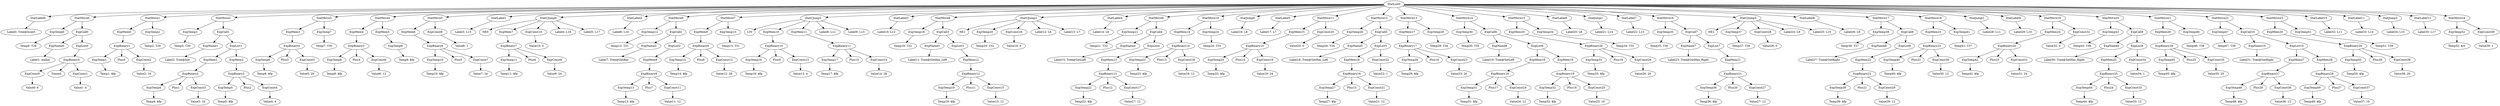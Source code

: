digraph {
	ordering = out;
	ExpConst39 -> "Value39: 1";
	StatMove24 -> ExpTemp52;
	StatMove24 -> ExpConst39;
	ExpTemp52 -> "Temp52: $rv";
	StatJump3 -> "Label34: L15";
	StatLabel11 -> "Label33: L14";
	StatLabel10 -> "Label32: L11";
	ExpMem29 -> ExpBinary29;
	ExpConst38 -> "Value38: 20";
	ExpTemp50 -> "Temp50: $fp";
	ExpConst37 -> "Value37: 16";
	ExpBinary28 -> ExpTemp49;
	ExpBinary28 -> Plus27;
	ExpBinary28 -> ExpConst37;
	ExpList10 -> ExpMem27;
	ExpList10 -> ExpMem28;
	ExpConst36 -> "Value36: 12";
	ExpTemp48 -> "Temp48: $fp";
	ExpName10 -> "Label31: Tree@SetRight";
	StatMove22 -> ExpTemp47;
	StatMove22 -> ExpCall10;
	ExpMem27 -> ExpBinary27;
	StatMove21 -> ExpMem26;
	StatMove21 -> ExpTemp46;
	ExpCall10 -> ExpName10;
	ExpCall10 -> ExpList10;
	ExpMem26 -> ExpBinary26;
	ExpConst35 -> "Value35: 20";
	ExpBinary26 -> ExpTemp45;
	ExpBinary26 -> Plus25;
	ExpBinary26 -> ExpConst35;
	ExpTemp45 -> "Temp45: $fp";
	ExpMem25 -> ExpBinary25;
	StatLabel4 -> "Label14: L6";
	ExpTemp20 -> "Temp20: T32";
	ExpName0 -> "Label1: malloc";
	ExpConst8 -> "Value8: 1";
	ExpList3 -> ExpMem12;
	ExpMem12 -> ExpBinary12;
	ExpList7 -> ExpMem21;
	ExpMem11 -> ExpBinary11;
	ExpTemp23 -> "Temp23: $fp";
	ExpMem10 -> ExpBinary10;
	ExpTemp10 -> "Temp10: $fp";
	ExpCall6 -> ExpName6;
	ExpCall6 -> ExpList6;
	ExpConst30 -> "Value30: 12";
	ExpConst34 -> "Value34: 1";
	StatCJump1 -> LT0;
	StatCJump1 -> ExpMem10;
	StatCJump1 -> ExpMem11;
	StatCJump1 -> "Label8: L12";
	StatCJump1 -> "Label9: L13";
	ExpCall3 -> ExpName3;
	ExpCall3 -> ExpList3;
	ExpConst25 -> "Value25: 16";
	ExpBinary10 -> ExpTemp16;
	ExpBinary10 -> Plus9;
	ExpBinary10 -> ExpConst13;
	ExpConst19 -> "Value19: 24";
	StatMove12 -> ExpTemp26;
	StatMove12 -> ExpCall5;
	ExpList2 -> ExpMem8;
	ExpTemp22 -> "Temp22: $fp";
	ExpMem8 -> ExpBinary8;
	ExpTemp47 -> "Temp47: T39";
	ExpConst11 -> "Value11: 12";
	ExpTemp13 -> "Temp13: $fp";
	ExpBinary15 -> ExpTemp25;
	ExpBinary15 -> Plus14;
	ExpBinary15 -> ExpConst19;
	ExpName5 -> "Label18: Tree@SetHas_Left";
	ExpName2 -> "Label7: Tree@GetKey";
	StatLabel2 -> "Label6: L16";
	StatMove9 -> ExpTemp21;
	StatMove9 -> ExpCall4;
	StatMove4 -> ExpMem4;
	StatMove4 -> ExpMem5;
	StatMove5 -> ExpMem6;
	StatMove5 -> ExpConst8;
	ExpConst14 -> "Value14: 28";
	ExpConst9 -> "Value9: 24";
	ExpConst15 -> "Value15: 12";
	ExpCall8 -> ExpName8;
	ExpCall8 -> ExpList8;
	ExpTemp46 -> "Temp46: T38";
	ExpConst13 -> "Value13: 4";
	ExpMem7 -> ExpBinary7;
	StatLabel3 -> "Label10: L12";
	StatMove15 -> ExpMem20;
	StatMove15 -> ExpTemp34;
	ExpTemp11 -> "Temp11: $fp";
	StatLabel1 -> "Label3: L15";
	ExpTemp19 -> "Temp19: $fp";
	ExpMem28 -> ExpBinary28;
	ExpName8 -> "Label27: Tree@GetRight";
	StatMove2 -> ExpTemp3;
	StatMove2 -> ExpCall1;
	ExpBinary13 -> ExpTemp22;
	ExpBinary13 -> Plus12;
	ExpBinary13 -> ExpConst17;
	StatMove16 -> ExpTemp35;
	StatMove16 -> ExpCall7;
	StatList0 -> StatLabel0;
	StatList0 -> StatMove0;
	StatList0 -> StatMove1;
	StatList0 -> StatMove2;
	StatList0 -> StatMove3;
	StatList0 -> StatMove4;
	StatList0 -> StatMove5;
	StatList0 -> StatLabel1;
	StatList0 -> StatCJump0;
	StatList0 -> StatLabel2;
	StatList0 -> StatMove6;
	StatList0 -> StatMove7;
	StatList0 -> StatCJump1;
	StatList0 -> StatLabel3;
	StatList0 -> StatMove8;
	StatList0 -> StatCJump2;
	StatList0 -> StatLabel4;
	StatList0 -> StatMove9;
	StatList0 -> StatMove10;
	StatList0 -> StatJump0;
	StatList0 -> StatLabel5;
	StatList0 -> StatMove11;
	StatList0 -> StatMove12;
	StatList0 -> StatMove13;
	StatList0 -> StatMove14;
	StatList0 -> StatMove15;
	StatList0 -> StatLabel6;
	StatList0 -> StatJump1;
	StatList0 -> StatLabel7;
	StatList0 -> StatMove16;
	StatList0 -> StatCJump3;
	StatList0 -> StatLabel8;
	StatList0 -> StatMove17;
	StatList0 -> StatMove18;
	StatList0 -> StatJump2;
	StatList0 -> StatLabel9;
	StatList0 -> StatMove19;
	StatList0 -> StatMove20;
	StatList0 -> StatMove21;
	StatList0 -> StatMove22;
	StatList0 -> StatMove23;
	StatList0 -> StatLabel10;
	StatList0 -> StatLabel11;
	StatList0 -> StatJump3;
	StatList0 -> StatLabel12;
	StatList0 -> StatMove24;
	ExpBinary23 -> ExpTemp40;
	ExpBinary23 -> Plus22;
	ExpBinary23 -> ExpConst30;
	ExpTemp2 -> "Temp2: T29";
	ExpConst10 -> "Value10: 0";
	ExpBinary1 -> ExpTemp1;
	ExpBinary1 -> Plus0;
	ExpBinary1 -> ExpConst2;
	ExpTemp16 -> "Temp16: $fp";
	StatCJump2 -> NE1;
	StatCJump2 -> ExpTemp20;
	StatCJump2 -> ExpConst16;
	StatCJump2 -> "Label12: L6";
	StatCJump2 -> "Label13: L7";
	ExpBinary6 -> ExpTemp10;
	ExpBinary6 -> Plus5;
	ExpBinary6 -> ExpConst7;
	ExpList1 -> ExpMem1;
	ExpList1 -> ExpMem2;
	ExpTemp1 -> "Temp1: $fp";
	ExpBinary4 -> ExpTemp6;
	ExpBinary4 -> Plus3;
	ExpBinary4 -> ExpConst5;
	StatMove23 -> ExpMem29;
	StatMove23 -> ExpTemp51;
	ExpTemp35 -> "Temp35: T36";
	ExpTemp5 -> "Temp5: $fp";
	ExpBinary17 -> ExpTemp28;
	ExpBinary17 -> Plus16;
	ExpBinary17 -> ExpConst23;
	StatLabel12 -> "Label35: L17";
	ExpBinary0 -> ExpConst0;
	ExpBinary0 -> Times0;
	ExpBinary0 -> ExpConst1;
	ExpBinary11 -> ExpTemp17;
	ExpBinary11 -> Plus10;
	ExpBinary11 -> ExpConst14;
	ExpTemp4 -> "Temp4: $fp";
	StatLabel5 -> "Label17: L7";
	StatMove7 -> ExpMem9;
	StatMove7 -> ExpTemp15;
	ExpTemp7 -> "Temp7: T30";
	ExpCall0 -> ExpName0;
	ExpCall0 -> ExpList0;
	ExpTemp12 -> "Temp12: T31";
	ExpTemp14 -> "Temp14: $fp";
	StatLabel6 -> "Label20: L8";
	ExpMem2 -> ExpBinary3;
	ExpBinary22 -> ExpTemp39;
	ExpBinary22 -> Plus21;
	ExpBinary22 -> ExpConst29;
	ExpTemp33 -> "Temp33: $fp";
	ExpTemp15 -> "Temp15: T31";
	ExpBinary20 -> ExpTemp33;
	ExpBinary20 -> Plus19;
	ExpBinary20 -> ExpConst26;
	StatMove8 -> ExpTemp18;
	StatMove8 -> ExpCall3;
	ExpTemp28 -> "Temp28: $fp";
	ExpTemp0 -> "Temp0: T29";
	StatMove19 -> ExpMem24;
	StatMove19 -> ExpConst32;
	ExpName1 -> "Label2: Tree@Init";
	ExpMem24 -> ExpBinary24;
	ExpBinary27 -> ExpTemp48;
	ExpBinary27 -> Plus26;
	ExpBinary27 -> ExpConst36;
	StatMove1 -> ExpMem0;
	StatMove1 -> ExpTemp2;
	ExpConst12 -> "Value12: 28";
	ExpTemp8 -> "Temp8: $fp";
	ExpMem15 -> ExpBinary15;
	ExpConst32 -> "Value32: 0";
	ExpMem16 -> ExpBinary16;
	ExpBinary2 -> ExpTemp4;
	ExpBinary2 -> Plus1;
	ExpBinary2 -> ExpConst3;
	ExpConst1 -> "Value1: 4";
	ExpName3 -> "Label11: Tree@GetHas_Left";
	ExpList6 -> ExpMem18;
	ExpList6 -> ExpMem19;
	StatCJump0 -> NE0;
	StatCJump0 -> ExpMem7;
	StatCJump0 -> ExpConst10;
	StatCJump0 -> "Label4: L16";
	StatCJump0 -> "Label5: L17";
	ExpTemp17 -> "Temp17: $fp";
	ExpConst3 -> "Value3: 16";
	ExpTemp21 -> "Temp21: T33";
	ExpConst7 -> "Value7: 24";
	ExpCall2 -> ExpName2;
	ExpCall2 -> ExpList2;
	ExpConst2 -> "Value2: 16";
	ExpConst18 -> "Value18: 12";
	ExpConst26 -> "Value26: 20";
	ExpBinary8 -> ExpTemp13;
	ExpBinary8 -> Plus7;
	ExpBinary8 -> ExpConst11;
	ExpConst5 -> "Value5: 20";
	ExpConst23 -> "Value23: 20";
	ExpMem21 -> ExpBinary21;
	ExpTemp39 -> "Temp39: $fp";
	ExpConst4 -> "Value4: 4";
	ExpBinary12 -> ExpTemp19;
	ExpBinary12 -> Plus11;
	ExpBinary12 -> ExpConst15;
	StatMove6 -> ExpTemp12;
	StatMove6 -> ExpCall2;
	ExpCall1 -> ExpName1;
	ExpCall1 -> ExpList1;
	ExpMem19 -> ExpBinary19;
	ExpConst0 -> "Value0: 6";
	ExpMem3 -> ExpBinary4;
	StatMove3 -> ExpMem3;
	StatMove3 -> ExpTemp7;
	StatLabel0 -> "Label0: Tree@Insert";
	ExpConst24 -> "Value24: 12";
	ExpBinary7 -> ExpTemp11;
	ExpBinary7 -> Plus6;
	ExpBinary7 -> ExpConst9;
	ExpBinary5 -> ExpTemp8;
	ExpBinary5 -> Plus4;
	ExpBinary5 -> ExpConst6;
	ExpTemp43 -> "Temp43: T38";
	ExpMem1 -> ExpBinary2;
	ExpConst31 -> "Value31: 24";
	ExpMem9 -> ExpBinary9;
	ExpConst6 -> "Value6: 12";
	ExpTemp9 -> "Temp9: $fp";
	ExpCall4 -> ExpName4;
	ExpCall4 -> ExpList4;
	ExpConst16 -> "Value16: 0";
	ExpMem6 -> ExpBinary6;
	ExpName4 -> "Label15: Tree@GetLeft";
	ExpConst17 -> "Value17: 12";
	ExpMem13 -> ExpBinary13;
	ExpList4 -> ExpMem13;
	ExpTemp27 -> "Temp27: $fp";
	StatMove0 -> ExpTemp0;
	StatMove0 -> ExpCall0;
	ExpBinary14 -> ExpTemp23;
	ExpBinary14 -> Plus13;
	ExpBinary14 -> ExpConst18;
	ExpMem14 -> ExpBinary14;
	ExpMem4 -> ExpBinary5;
	StatMove10 -> ExpMem14;
	StatMove10 -> ExpTemp24;
	ExpConst29 -> "Value29: 12";
	StatJump0 -> "Label16: L8";
	ExpName7 -> "Label23: Tree@GetHas_Right";
	StatMove11 -> ExpMem15;
	StatMove11 -> ExpConst20;
	ExpTemp44 -> "Temp44: $fp";
	ExpTemp25 -> "Temp25: $fp";
	ExpName9 -> "Label30: Tree@SetHas_Right";
	ExpConst20 -> "Value20: 0";
	ExpTemp26 -> "Temp26: T34";
	ExpTemp41 -> "Temp41: T37";
	ExpCall5 -> ExpName5;
	ExpCall5 -> ExpList5;
	ExpBinary16 -> ExpTemp27;
	ExpBinary16 -> Plus15;
	ExpBinary16 -> ExpConst21;
	ExpTemp18 -> "Temp18: T32";
	ExpConst28 -> "Value28: 0";
	ExpCall9 -> ExpName9;
	ExpCall9 -> ExpList9;
	ExpTemp31 -> "Temp31: $fp";
	ExpTemp24 -> "Temp24: T33";
	ExpList5 -> ExpMem16;
	ExpList5 -> ExpConst22;
	ExpList0 -> ExpBinary0;
	ExpConst22 -> "Value22: 1";
	ExpBinary3 -> ExpTemp5;
	ExpBinary3 -> Plus2;
	ExpBinary3 -> ExpConst4;
	ExpTemp40 -> "Temp40: $fp";
	ExpMem17 -> ExpBinary17;
	StatMove13 -> ExpMem17;
	StatMove13 -> ExpTemp29;
	ExpTemp29 -> "Temp29: T34";
	ExpBinary9 -> ExpTemp14;
	ExpBinary9 -> Plus8;
	ExpBinary9 -> ExpConst12;
	ExpBinary24 -> ExpTemp42;
	ExpBinary24 -> Plus23;
	ExpBinary24 -> ExpConst31;
	ExpTemp30 -> "Temp30: T35";
	StatMove14 -> ExpTemp30;
	StatMove14 -> ExpCall6;
	ExpCall7 -> ExpName7;
	ExpCall7 -> ExpList7;
	ExpMem18 -> ExpBinary18;
	ExpTemp32 -> "Temp32: $fp";
	ExpBinary19 -> ExpTemp32;
	ExpBinary19 -> Plus18;
	ExpBinary19 -> ExpConst25;
	ExpMem20 -> ExpBinary20;
	StatLabel7 -> "Label22: L13";
	ExpTemp34 -> "Temp34: T35";
	StatJump1 -> "Label21: L14";
	ExpMem0 -> ExpBinary1;
	ExpTemp36 -> "Temp36: $fp";
	ExpConst27 -> "Value27: 12";
	ExpList9 -> ExpMem25;
	ExpList9 -> ExpConst34;
	ExpBinary21 -> ExpTemp36;
	ExpBinary21 -> Plus20;
	ExpBinary21 -> ExpConst27;
	StatCJump3 -> NE2;
	StatCJump3 -> ExpTemp37;
	StatCJump3 -> ExpConst28;
	StatCJump3 -> "Label24: L9";
	StatCJump3 -> "Label25: L10";
	ExpTemp37 -> "Temp37: T36";
	ExpTemp3 -> "Temp3: T30";
	ExpTemp6 -> "Temp6: $fp";
	ExpBinary18 -> ExpTemp31;
	ExpBinary18 -> Plus17;
	ExpBinary18 -> ExpConst24;
	StatLabel8 -> "Label26: L9";
	ExpName6 -> "Label19: Tree@SetLeft";
	ExpTemp38 -> "Temp38: T37";
	StatMove17 -> ExpTemp38;
	StatMove17 -> ExpCall8;
	ExpMem5 -> ExpTemp9;
	ExpMem22 -> ExpBinary22;
	ExpList8 -> ExpMem22;
	StatMove18 -> ExpMem23;
	StatMove18 -> ExpTemp41;
	ExpTemp51 -> "Temp51: T39";
	StatJump2 -> "Label28: L11";
	ExpBinary29 -> ExpTemp50;
	ExpBinary29 -> Plus28;
	ExpBinary29 -> ExpConst38;
	StatLabel9 -> "Label29: L10";
	ExpTemp42 -> "Temp42: $fp";
	StatMove20 -> ExpTemp43;
	StatMove20 -> ExpCall9;
	ExpMem23 -> ExpBinary23;
	ExpBinary25 -> ExpTemp44;
	ExpBinary25 -> Plus24;
	ExpBinary25 -> ExpConst33;
	ExpTemp49 -> "Temp49: $fp";
	ExpConst21 -> "Value21: 12";
	ExpConst33 -> "Value33: 12";
}

